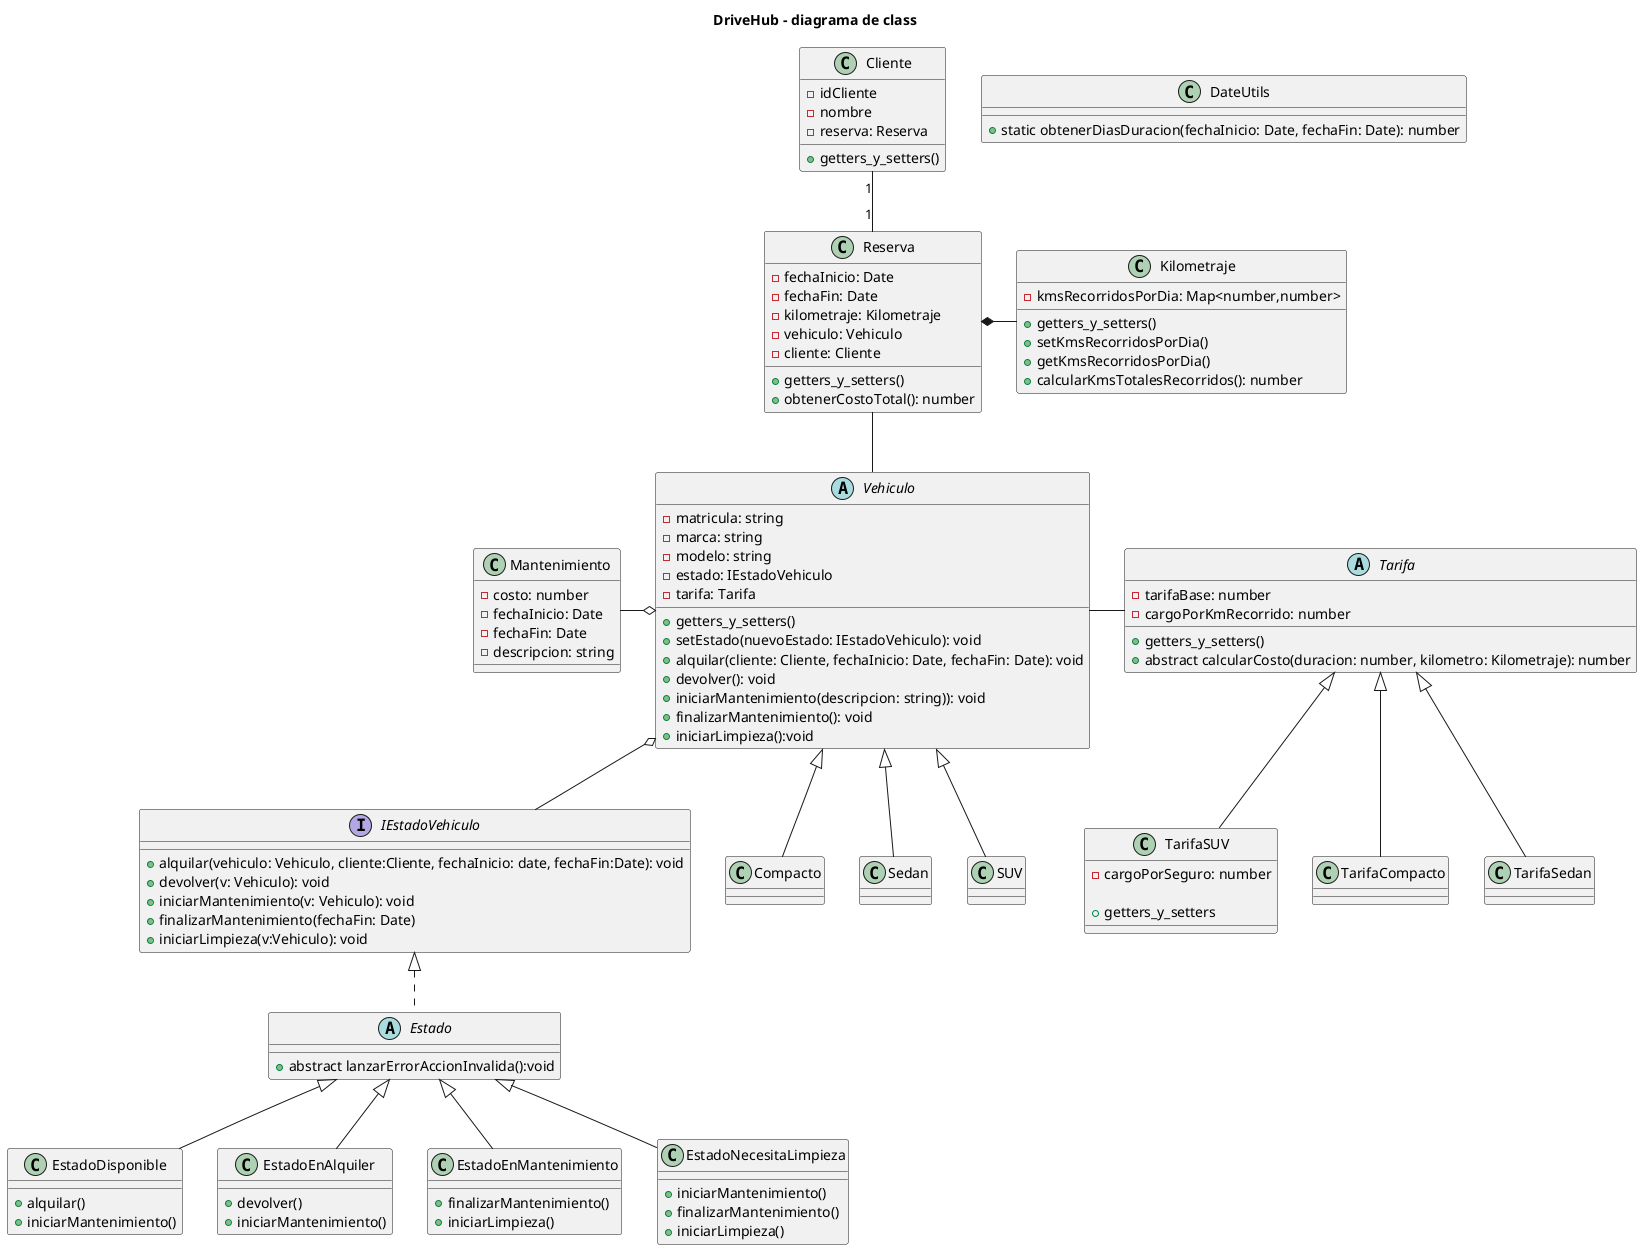 @startuml

title DriveHub - diagrama de class

abstract class Vehiculo {
    - matricula: string
    - marca: string
    - modelo: string
    - estado: IEstadoVehiculo
    ' - mantenimiento: Mantenimiento
    - tarifa: Tarifa

    + getters_y_setters()
    + setEstado(nuevoEstado: IEstadoVehiculo): void
    + alquilar(cliente: Cliente, fechaInicio: Date, fechaFin: Date): void
    + devolver(): void
    + iniciarMantenimiento(descripcion: string)): void
    + finalizarMantenimiento(): void
    + iniciarLimpieza():void

}

abstract class Tarifa{
    - tarifaBase: number
    - cargoPorKmRecorrido: number
    + getters_y_setters()
    + abstract calcularCosto(duracion: number, kilometro: Kilometraje): number
}

class TarifaSUV extends Tarifa {
    - cargoPorSeguro: number

    + getters_y_setters
}


class Cliente {
    - idCliente
    - nombre
    - reserva: Reserva
    + getters_y_setters()
}

class Kilometraje{
    -kmsRecorridosPorDia: Map<number,number>

    + getters_y_setters()
    + setKmsRecorridosPorDia()
    + getKmsRecorridosPorDia()
    + calcularKmsTotalesRecorridos(): number
}

class Mantenimiento{
    - costo: number
    - fechaInicio: Date
    - fechaFin: Date
    - descripcion: string
}

class Reserva{
    - fechaInicio: Date
    - fechaFin: Date
    - kilometraje: Kilometraje
    - vehiculo: Vehiculo
    - cliente: Cliente
    + getters_y_setters()
    + obtenerCostoTotal(): number
}

class DateUtils {
    + static obtenerDiasDuracion(fechaInicio: Date, fechaFin: Date): number
}

' Ver COMO IMPLEMENTAR
' porque tiene que haber una clase para CADA estado, que implemente
' y sobreescriba los metodos de la interfaz
interface IEstadoVehiculo {
    + alquilar(vehiculo: Vehiculo, cliente:Cliente, fechaInicio: date, fechaFin:Date): void
    + devolver(v: Vehiculo): void
    + iniciarMantenimiento(v: Vehiculo): void
    + finalizarMantenimiento(fechaFin: Date)
    + iniciarLimpieza(v:Vehiculo): void
}

abstract class Estado implements IEstadoVehiculo{
    + abstract lanzarErrorAccionInvalida():void
}

class EstadoDisponible extends Estado {
    + alquilar()
    + iniciarMantenimiento()
}

class EstadoEnAlquiler extends Estado {
    + devolver()
    + iniciarMantenimiento()
}

class EstadoEnMantenimiento extends Estado {
    + finalizarMantenimiento()
    + iniciarLimpieza()
}

class EstadoNecesitaLimpieza extends Estado {
    + iniciarMantenimiento()
    + finalizarMantenimiento()
    + iniciarLimpieza()
}



' Relaciones

Vehiculo <|-d- Compacto
Vehiculo <|-d- Sedan
Vehiculo <|-d- SUV

Tarifa <|-d- TarifaCompacto
Tarifa <|-d- TarifaSedan

Vehiculo -r- Tarifa
Vehiculo o-l- Mantenimiento
Vehiculo o-- IEstadoVehiculo

Reserva -- Vehiculo
Reserva *-r- Kilometraje

Cliente "1" -- "1" Reserva
' bidireccional


@enduml